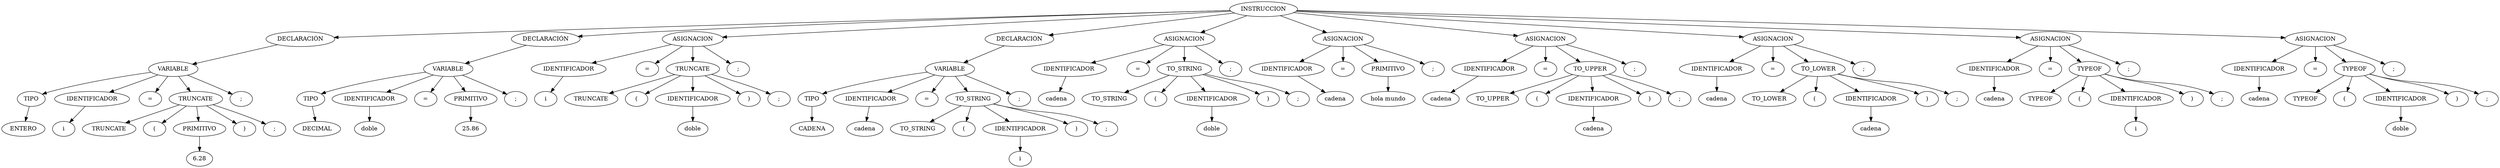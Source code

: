 digraph {
n0[label="INSTRUCCION"];
n1[label="DECLARACIÓN"];
n0->n1;
n2[label="VARIABLE"];
n1->n2;
n3[label="TIPO"];
n2->n3;
n4[label="ENTERO"];
n3->n4;
n5[label="IDENTIFICADOR"];
n2->n5;
n6[label="i"];
n5->n6;
n7[label="="];
n2->n7;
n8[label="TRUNCATE"];
n2->n8;
n9[label="TRUNCATE"];
n8->n9;
n10[label="("];
n8->n10;
n11[label="PRIMITIVO"];
n8->n11;
n12[label="6.28"];
n11->n12;
n13[label=")"];
n8->n13;
n14[label=";"];
n8->n14;
n15[label=";"];
n2->n15;
n16[label="DECLARACIÓN"];
n0->n16;
n17[label="VARIABLE"];
n16->n17;
n18[label="TIPO"];
n17->n18;
n19[label="DECIMAL"];
n18->n19;
n20[label="IDENTIFICADOR"];
n17->n20;
n21[label="doble"];
n20->n21;
n22[label="="];
n17->n22;
n23[label="PRIMITIVO"];
n17->n23;
n24[label="25.86"];
n23->n24;
n25[label=";"];
n17->n25;
n26[label="ASIGNACION"];
n0->n26;
n27[label="IDENTIFICADOR"];
n26->n27;
n28[label="i"];
n27->n28;
n29[label="="];
n26->n29;
n30[label="TRUNCATE"];
n26->n30;
n31[label="TRUNCATE"];
n30->n31;
n32[label="("];
n30->n32;
n33[label="IDENTIFICADOR"];
n30->n33;
n34[label="doble"];
n33->n34;
n35[label=")"];
n30->n35;
n36[label=";"];
n30->n36;
n37[label=";"];
n26->n37;
n38[label="DECLARACIÓN"];
n0->n38;
n39[label="VARIABLE"];
n38->n39;
n40[label="TIPO"];
n39->n40;
n41[label="CADENA"];
n40->n41;
n42[label="IDENTIFICADOR"];
n39->n42;
n43[label="cadena"];
n42->n43;
n44[label="="];
n39->n44;
n45[label="TO_STRING"];
n39->n45;
n46[label="TO_STRING"];
n45->n46;
n47[label="("];
n45->n47;
n48[label="IDENTIFICADOR"];
n45->n48;
n49[label="i"];
n48->n49;
n50[label=")"];
n45->n50;
n51[label=";"];
n45->n51;
n52[label=";"];
n39->n52;
n53[label="ASIGNACION"];
n0->n53;
n54[label="IDENTIFICADOR"];
n53->n54;
n55[label="cadena"];
n54->n55;
n56[label="="];
n53->n56;
n57[label="TO_STRING"];
n53->n57;
n58[label="TO_STRING"];
n57->n58;
n59[label="("];
n57->n59;
n60[label="IDENTIFICADOR"];
n57->n60;
n61[label="doble"];
n60->n61;
n62[label=")"];
n57->n62;
n63[label=";"];
n57->n63;
n64[label=";"];
n53->n64;
n65[label="ASIGNACION"];
n0->n65;
n66[label="IDENTIFICADOR"];
n65->n66;
n67[label="cadena"];
n66->n67;
n68[label="="];
n65->n68;
n69[label="PRIMITIVO"];
n65->n69;
n70[label="hola mundo"];
n69->n70;
n71[label=";"];
n65->n71;
n72[label="ASIGNACION"];
n0->n72;
n73[label="IDENTIFICADOR"];
n72->n73;
n74[label="cadena"];
n73->n74;
n75[label="="];
n72->n75;
n76[label="TO_UPPER"];
n72->n76;
n77[label="TO_UPPER"];
n76->n77;
n78[label="("];
n76->n78;
n79[label="IDENTIFICADOR"];
n76->n79;
n80[label="cadena"];
n79->n80;
n81[label=")"];
n76->n81;
n82[label=";"];
n76->n82;
n83[label=";"];
n72->n83;
n84[label="ASIGNACION"];
n0->n84;
n85[label="IDENTIFICADOR"];
n84->n85;
n86[label="cadena"];
n85->n86;
n87[label="="];
n84->n87;
n88[label="TO_LOWER"];
n84->n88;
n89[label="TO_LOWER"];
n88->n89;
n90[label="("];
n88->n90;
n91[label="IDENTIFICADOR"];
n88->n91;
n92[label="cadena"];
n91->n92;
n93[label=")"];
n88->n93;
n94[label=";"];
n88->n94;
n95[label=";"];
n84->n95;
n96[label="ASIGNACION"];
n0->n96;
n97[label="IDENTIFICADOR"];
n96->n97;
n98[label="cadena"];
n97->n98;
n99[label="="];
n96->n99;
n100[label="TYPEOF"];
n96->n100;
n101[label="TYPEOF"];
n100->n101;
n102[label="("];
n100->n102;
n103[label="IDENTIFICADOR"];
n100->n103;
n104[label="i"];
n103->n104;
n105[label=")"];
n100->n105;
n106[label=";"];
n100->n106;
n107[label=";"];
n96->n107;
n108[label="ASIGNACION"];
n0->n108;
n109[label="IDENTIFICADOR"];
n108->n109;
n110[label="cadena"];
n109->n110;
n111[label="="];
n108->n111;
n112[label="TYPEOF"];
n108->n112;
n113[label="TYPEOF"];
n112->n113;
n114[label="("];
n112->n114;
n115[label="IDENTIFICADOR"];
n112->n115;
n116[label="doble"];
n115->n116;
n117[label=")"];
n112->n117;
n118[label=";"];
n112->n118;
n119[label=";"];
n108->n119;
}